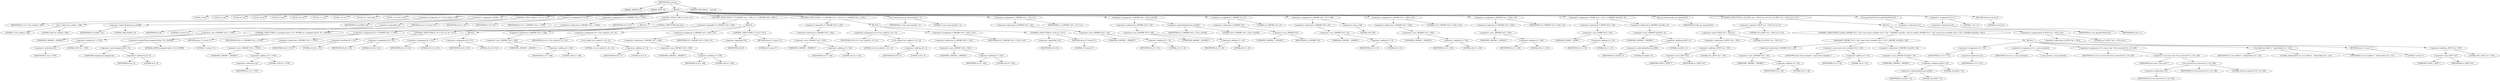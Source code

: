 digraph tftp_connect {  
"1000111" [label = "(METHOD,tftp_connect)" ]
"1000112" [label = "(PARAM,_DWORD *a1)" ]
"1000113" [label = "(PARAM,_BYTE *a2)" ]
"1000114" [label = "(BLOCK,,)" ]
"1000115" [label = "(LOCAL,v4: int)" ]
"1000116" [label = "(LOCAL,v5: int)" ]
"1000117" [label = "(LOCAL,v6: int)" ]
"1000118" [label = "(LOCAL,v8: int)" ]
"1000119" [label = "(LOCAL,v9: int)" ]
"1000120" [label = "(LOCAL,v10: int)" ]
"1000121" [label = "(LOCAL,v11: int)" ]
"1000122" [label = "(LOCAL,v12: int *)" ]
"1000123" [label = "(LOCAL,v13: const char *)" ]
"1000124" [label = "(LOCAL,v14: char [ 128 ])" ]
"1000125" [label = "(<operator>.assignment,v4 = Curl_ccalloc(1, 336))" ]
"1000126" [label = "(IDENTIFIER,v4,v4 = Curl_ccalloc(1, 336))" ]
"1000127" [label = "(Curl_ccalloc,Curl_ccalloc(1, 336))" ]
"1000128" [label = "(LITERAL,1,Curl_ccalloc(1, 336))" ]
"1000129" [label = "(LITERAL,336,Curl_ccalloc(1, 336))" ]
"1000130" [label = "(<operator>.assignment,a1[188] = v4)" ]
"1000131" [label = "(<operator>.indirectIndexAccess,a1[188])" ]
"1000132" [label = "(IDENTIFIER,a1,a1[188] = v4)" ]
"1000133" [label = "(LITERAL,188,a1[188] = v4)" ]
"1000134" [label = "(IDENTIFIER,v4,a1[188] = v4)" ]
"1000135" [label = "(CONTROL_STRUCTURE,if ( !v4 ),if ( !v4 ))" ]
"1000136" [label = "(<operator>.logicalNot,!v4)" ]
"1000137" [label = "(IDENTIFIER,v4,!v4)" ]
"1000138" [label = "(RETURN,return 27;,return 27;)" ]
"1000139" [label = "(LITERAL,27,return 27;)" ]
"1000140" [label = "(<operator>.assignment,v5 = v4)" ]
"1000141" [label = "(IDENTIFIER,v5,v5 = v4)" ]
"1000142" [label = "(IDENTIFIER,v4,v5 = v4)" ]
"1000143" [label = "(<operator>.assignment,v6 = *(_DWORD *)(*a1 + 1576))" ]
"1000144" [label = "(IDENTIFIER,v6,v6 = *(_DWORD *)(*a1 + 1576))" ]
"1000145" [label = "(<operator>.indirection,*(_DWORD *)(*a1 + 1576))" ]
"1000146" [label = "(<operator>.cast,(_DWORD *)(*a1 + 1576))" ]
"1000147" [label = "(UNKNOWN,_DWORD *,_DWORD *)" ]
"1000148" [label = "(<operator>.addition,*a1 + 1576)" ]
"1000149" [label = "(<operator>.indirection,*a1)" ]
"1000150" [label = "(IDENTIFIER,a1,*a1 + 1576)" ]
"1000151" [label = "(LITERAL,1576,*a1 + 1576)" ]
"1000152" [label = "(CONTROL_STRUCTURE,if ( v6 ),if ( v6 ))" ]
"1000153" [label = "(IDENTIFIER,v6,if ( v6 ))" ]
"1000154" [label = "(BLOCK,,)" ]
"1000155" [label = "(CONTROL_STRUCTURE,if ( (unsigned int)(v6 - 8) > 0xFFB0 ),if ( (unsigned int)(v6 - 8) > 0xFFB0 ))" ]
"1000156" [label = "(<operator>.greaterThan,(unsigned int)(v6 - 8) > 0xFFB0)" ]
"1000157" [label = "(<operator>.cast,(unsigned int)(v6 - 8))" ]
"1000158" [label = "(UNKNOWN,unsigned int,unsigned int)" ]
"1000159" [label = "(<operator>.subtraction,v6 - 8)" ]
"1000160" [label = "(IDENTIFIER,v6,v6 - 8)" ]
"1000161" [label = "(LITERAL,8,v6 - 8)" ]
"1000162" [label = "(LITERAL,0xFFB0,(unsigned int)(v6 - 8) > 0xFFB0)" ]
"1000163" [label = "(RETURN,return 71;,return 71;)" ]
"1000164" [label = "(LITERAL,71,return 71;)" ]
"1000165" [label = "(<operator>.assignment,v8 = *(_DWORD *)(*a1 + 1576))" ]
"1000166" [label = "(IDENTIFIER,v8,v8 = *(_DWORD *)(*a1 + 1576))" ]
"1000167" [label = "(<operator>.indirection,*(_DWORD *)(*a1 + 1576))" ]
"1000168" [label = "(<operator>.cast,(_DWORD *)(*a1 + 1576))" ]
"1000169" [label = "(UNKNOWN,_DWORD *,_DWORD *)" ]
"1000170" [label = "(<operator>.addition,*a1 + 1576)" ]
"1000171" [label = "(<operator>.indirection,*a1)" ]
"1000172" [label = "(IDENTIFIER,a1,*a1 + 1576)" ]
"1000173" [label = "(LITERAL,1576,*a1 + 1576)" ]
"1000174" [label = "(CONTROL_STRUCTURE,if ( v6 < 512 ),if ( v6 < 512 ))" ]
"1000175" [label = "(<operator>.lessThan,v6 < 512)" ]
"1000176" [label = "(IDENTIFIER,v6,v6 < 512)" ]
"1000177" [label = "(LITERAL,512,v6 < 512)" ]
"1000178" [label = "(<operator>.assignment,v8 = 512)" ]
"1000179" [label = "(IDENTIFIER,v8,v8 = 512)" ]
"1000180" [label = "(LITERAL,512,v8 = 512)" ]
"1000181" [label = "(CONTROL_STRUCTURE,else,else)" ]
"1000182" [label = "(BLOCK,,)" ]
"1000183" [label = "(<operator>.assignment,v6 = 512)" ]
"1000184" [label = "(IDENTIFIER,v6,v6 = 512)" ]
"1000185" [label = "(LITERAL,512,v6 = 512)" ]
"1000186" [label = "(<operator>.assignment,v8 = 512)" ]
"1000187" [label = "(IDENTIFIER,v8,v8 = 512)" ]
"1000188" [label = "(LITERAL,512,v8 = 512)" ]
"1000189" [label = "(CONTROL_STRUCTURE,if ( !*(_DWORD *)(v4 + 328) ),if ( !*(_DWORD *)(v4 + 328) ))" ]
"1000190" [label = "(<operator>.logicalNot,!*(_DWORD *)(v4 + 328))" ]
"1000191" [label = "(<operator>.indirection,*(_DWORD *)(v4 + 328))" ]
"1000192" [label = "(<operator>.cast,(_DWORD *)(v4 + 328))" ]
"1000193" [label = "(UNKNOWN,_DWORD *,_DWORD *)" ]
"1000194" [label = "(<operator>.addition,v4 + 328)" ]
"1000195" [label = "(IDENTIFIER,v4,v4 + 328)" ]
"1000196" [label = "(LITERAL,328,v4 + 328)" ]
"1000197" [label = "(BLOCK,,)" ]
"1000198" [label = "(<operator>.assignment,v9 = Curl_ccalloc(1u, v8 + 4))" ]
"1000199" [label = "(IDENTIFIER,v9,v9 = Curl_ccalloc(1u, v8 + 4))" ]
"1000200" [label = "(Curl_ccalloc,Curl_ccalloc(1u, v8 + 4))" ]
"1000201" [label = "(LITERAL,1u,Curl_ccalloc(1u, v8 + 4))" ]
"1000202" [label = "(<operator>.addition,v8 + 4)" ]
"1000203" [label = "(IDENTIFIER,v8,v8 + 4)" ]
"1000204" [label = "(LITERAL,4,v8 + 4)" ]
"1000205" [label = "(<operator>.assignment,*(_DWORD *)(v5 + 328) = v9)" ]
"1000206" [label = "(<operator>.indirection,*(_DWORD *)(v5 + 328))" ]
"1000207" [label = "(<operator>.cast,(_DWORD *)(v5 + 328))" ]
"1000208" [label = "(UNKNOWN,_DWORD *,_DWORD *)" ]
"1000209" [label = "(<operator>.addition,v5 + 328)" ]
"1000210" [label = "(IDENTIFIER,v5,v5 + 328)" ]
"1000211" [label = "(LITERAL,328,v5 + 328)" ]
"1000212" [label = "(IDENTIFIER,v9,*(_DWORD *)(v5 + 328) = v9)" ]
"1000213" [label = "(CONTROL_STRUCTURE,if ( !v9 ),if ( !v9 ))" ]
"1000214" [label = "(<operator>.logicalNot,!v9)" ]
"1000215" [label = "(IDENTIFIER,v9,!v9)" ]
"1000216" [label = "(RETURN,return 27;,return 27;)" ]
"1000217" [label = "(LITERAL,27,return 27;)" ]
"1000218" [label = "(CONTROL_STRUCTURE,if ( !*(_DWORD *)(v5 + 332) ),if ( !*(_DWORD *)(v5 + 332) ))" ]
"1000219" [label = "(<operator>.logicalNot,!*(_DWORD *)(v5 + 332))" ]
"1000220" [label = "(<operator>.indirection,*(_DWORD *)(v5 + 332))" ]
"1000221" [label = "(<operator>.cast,(_DWORD *)(v5 + 332))" ]
"1000222" [label = "(UNKNOWN,_DWORD *,_DWORD *)" ]
"1000223" [label = "(<operator>.addition,v5 + 332)" ]
"1000224" [label = "(IDENTIFIER,v5,v5 + 332)" ]
"1000225" [label = "(LITERAL,332,v5 + 332)" ]
"1000226" [label = "(BLOCK,,)" ]
"1000227" [label = "(<operator>.assignment,v10 = Curl_ccalloc(1u, v8 + 4))" ]
"1000228" [label = "(IDENTIFIER,v10,v10 = Curl_ccalloc(1u, v8 + 4))" ]
"1000229" [label = "(Curl_ccalloc,Curl_ccalloc(1u, v8 + 4))" ]
"1000230" [label = "(LITERAL,1u,Curl_ccalloc(1u, v8 + 4))" ]
"1000231" [label = "(<operator>.addition,v8 + 4)" ]
"1000232" [label = "(IDENTIFIER,v8,v8 + 4)" ]
"1000233" [label = "(LITERAL,4,v8 + 4)" ]
"1000234" [label = "(<operator>.assignment,*(_DWORD *)(v5 + 332) = v10)" ]
"1000235" [label = "(<operator>.indirection,*(_DWORD *)(v5 + 332))" ]
"1000236" [label = "(<operator>.cast,(_DWORD *)(v5 + 332))" ]
"1000237" [label = "(UNKNOWN,_DWORD *,_DWORD *)" ]
"1000238" [label = "(<operator>.addition,v5 + 332)" ]
"1000239" [label = "(IDENTIFIER,v5,v5 + 332)" ]
"1000240" [label = "(LITERAL,332,v5 + 332)" ]
"1000241" [label = "(IDENTIFIER,v10,*(_DWORD *)(v5 + 332) = v10)" ]
"1000242" [label = "(CONTROL_STRUCTURE,if ( !v10 ),if ( !v10 ))" ]
"1000243" [label = "(<operator>.logicalNot,!v10)" ]
"1000244" [label = "(IDENTIFIER,v10,!v10)" ]
"1000245" [label = "(RETURN,return 27;,return 27;)" ]
"1000246" [label = "(LITERAL,27,return 27;)" ]
"1000247" [label = "(Curl_conncontrol,Curl_conncontrol(a1, 1))" ]
"1000248" [label = "(IDENTIFIER,a1,Curl_conncontrol(a1, 1))" ]
"1000249" [label = "(LITERAL,1,Curl_conncontrol(a1, 1))" ]
"1000250" [label = "(<operator>.assignment,*(_DWORD *)(v5 + 16) = a1)" ]
"1000251" [label = "(<operator>.indirection,*(_DWORD *)(v5 + 16))" ]
"1000252" [label = "(<operator>.cast,(_DWORD *)(v5 + 16))" ]
"1000253" [label = "(UNKNOWN,_DWORD *,_DWORD *)" ]
"1000254" [label = "(<operator>.addition,v5 + 16)" ]
"1000255" [label = "(IDENTIFIER,v5,v5 + 16)" ]
"1000256" [label = "(LITERAL,16,v5 + 16)" ]
"1000257" [label = "(IDENTIFIER,a1,*(_DWORD *)(v5 + 16) = a1)" ]
"1000258" [label = "(<operator>.assignment,*(_DWORD *)(v5 + 20) = a1[105])" ]
"1000259" [label = "(<operator>.indirection,*(_DWORD *)(v5 + 20))" ]
"1000260" [label = "(<operator>.cast,(_DWORD *)(v5 + 20))" ]
"1000261" [label = "(UNKNOWN,_DWORD *,_DWORD *)" ]
"1000262" [label = "(<operator>.addition,v5 + 20)" ]
"1000263" [label = "(IDENTIFIER,v5,v5 + 20)" ]
"1000264" [label = "(LITERAL,20,v5 + 20)" ]
"1000265" [label = "(<operator>.indirectIndexAccess,a1[105])" ]
"1000266" [label = "(IDENTIFIER,a1,*(_DWORD *)(v5 + 20) = a1[105])" ]
"1000267" [label = "(LITERAL,105,*(_DWORD *)(v5 + 20) = a1[105])" ]
"1000268" [label = "(<operator>.assignment,*(_DWORD *)v5 = 0)" ]
"1000269" [label = "(<operator>.indirection,*(_DWORD *)v5)" ]
"1000270" [label = "(<operator>.cast,(_DWORD *)v5)" ]
"1000271" [label = "(UNKNOWN,_DWORD *,_DWORD *)" ]
"1000272" [label = "(IDENTIFIER,v5,(_DWORD *)v5)" ]
"1000273" [label = "(LITERAL,0,*(_DWORD *)v5 = 0)" ]
"1000274" [label = "(<operator>.assignment,*(_DWORD *)(v5 + 8) = -100)" ]
"1000275" [label = "(<operator>.indirection,*(_DWORD *)(v5 + 8))" ]
"1000276" [label = "(<operator>.cast,(_DWORD *)(v5 + 8))" ]
"1000277" [label = "(UNKNOWN,_DWORD *,_DWORD *)" ]
"1000278" [label = "(<operator>.addition,v5 + 8)" ]
"1000279" [label = "(IDENTIFIER,v5,v5 + 8)" ]
"1000280" [label = "(LITERAL,8,v5 + 8)" ]
"1000281" [label = "(<operator>.minus,-100)" ]
"1000282" [label = "(LITERAL,100,-100)" ]
"1000283" [label = "(<operator>.assignment,*(_DWORD *)(v5 + 320) = 512)" ]
"1000284" [label = "(<operator>.indirection,*(_DWORD *)(v5 + 320))" ]
"1000285" [label = "(<operator>.cast,(_DWORD *)(v5 + 320))" ]
"1000286" [label = "(UNKNOWN,_DWORD *,_DWORD *)" ]
"1000287" [label = "(<operator>.addition,v5 + 320)" ]
"1000288" [label = "(IDENTIFIER,v5,v5 + 320)" ]
"1000289" [label = "(LITERAL,320,v5 + 320)" ]
"1000290" [label = "(LITERAL,512,*(_DWORD *)(v5 + 320) = 512)" ]
"1000291" [label = "(<operator>.assignment,*(_DWORD *)(v5 + 324) = v6)" ]
"1000292" [label = "(<operator>.indirection,*(_DWORD *)(v5 + 324))" ]
"1000293" [label = "(<operator>.cast,(_DWORD *)(v5 + 324))" ]
"1000294" [label = "(UNKNOWN,_DWORD *,_DWORD *)" ]
"1000295" [label = "(<operator>.addition,v5 + 324)" ]
"1000296" [label = "(IDENTIFIER,v5,v5 + 324)" ]
"1000297" [label = "(LITERAL,324,v5 + 324)" ]
"1000298" [label = "(IDENTIFIER,v6,*(_DWORD *)(v5 + 324) = v6)" ]
"1000299" [label = "(<operator>.assignment,*(_WORD *)(v5 + 52) = *(_DWORD *)(a1[20] + 4))" ]
"1000300" [label = "(<operator>.indirection,*(_WORD *)(v5 + 52))" ]
"1000301" [label = "(<operator>.cast,(_WORD *)(v5 + 52))" ]
"1000302" [label = "(UNKNOWN,_WORD *,_WORD *)" ]
"1000303" [label = "(<operator>.addition,v5 + 52)" ]
"1000304" [label = "(IDENTIFIER,v5,v5 + 52)" ]
"1000305" [label = "(LITERAL,52,v5 + 52)" ]
"1000306" [label = "(<operator>.indirection,*(_DWORD *)(a1[20] + 4))" ]
"1000307" [label = "(<operator>.cast,(_DWORD *)(a1[20] + 4))" ]
"1000308" [label = "(UNKNOWN,_DWORD *,_DWORD *)" ]
"1000309" [label = "(<operator>.addition,a1[20] + 4)" ]
"1000310" [label = "(<operator>.indirectIndexAccess,a1[20])" ]
"1000311" [label = "(IDENTIFIER,a1,a1[20] + 4)" ]
"1000312" [label = "(LITERAL,20,a1[20] + 4)" ]
"1000313" [label = "(LITERAL,4,a1[20] + 4)" ]
"1000314" [label = "(tftp_set_timeouts,tftp_set_timeouts(v5))" ]
"1000315" [label = "(IDENTIFIER,v5,tftp_set_timeouts(v5))" ]
"1000316" [label = "(CONTROL_STRUCTURE,if ( (*((_BYTE *)a1 + 591) & 2) == 0 ),if ( (*((_BYTE *)a1 + 591) & 2) == 0 ))" ]
"1000317" [label = "(<operator>.equals,(*((_BYTE *)a1 + 591) & 2) == 0)" ]
"1000318" [label = "(<operator>.and,*((_BYTE *)a1 + 591) & 2)" ]
"1000319" [label = "(<operator>.indirection,*((_BYTE *)a1 + 591))" ]
"1000320" [label = "(<operator>.addition,(_BYTE *)a1 + 591)" ]
"1000321" [label = "(<operator>.cast,(_BYTE *)a1)" ]
"1000322" [label = "(UNKNOWN,_BYTE *,_BYTE *)" ]
"1000323" [label = "(IDENTIFIER,a1,(_BYTE *)a1)" ]
"1000324" [label = "(LITERAL,591,(_BYTE *)a1 + 591)" ]
"1000325" [label = "(LITERAL,2,*((_BYTE *)a1 + 591) & 2)" ]
"1000326" [label = "(LITERAL,0,(*((_BYTE *)a1 + 591) & 2) == 0)" ]
"1000327" [label = "(BLOCK,,)" ]
"1000328" [label = "(CONTROL_STRUCTURE,if ( bind(*(_DWORD *)(v5 + 20), (const struct sockaddr *)(v5 + 52), *(_DWORD *)(a1[20] + 16)) ),if ( bind(*(_DWORD *)(v5 + 20), (const struct sockaddr *)(v5 + 52), *(_DWORD *)(a1[20] + 16)) ))" ]
"1000329" [label = "(bind,bind(*(_DWORD *)(v5 + 20), (const struct sockaddr *)(v5 + 52), *(_DWORD *)(a1[20] + 16)))" ]
"1000330" [label = "(<operator>.indirection,*(_DWORD *)(v5 + 20))" ]
"1000331" [label = "(<operator>.cast,(_DWORD *)(v5 + 20))" ]
"1000332" [label = "(UNKNOWN,_DWORD *,_DWORD *)" ]
"1000333" [label = "(<operator>.addition,v5 + 20)" ]
"1000334" [label = "(IDENTIFIER,v5,v5 + 20)" ]
"1000335" [label = "(LITERAL,20,v5 + 20)" ]
"1000336" [label = "(<operator>.cast,(const struct sockaddr *)(v5 + 52))" ]
"1000337" [label = "(UNKNOWN,const struct sockaddr *,const struct sockaddr *)" ]
"1000338" [label = "(<operator>.addition,v5 + 52)" ]
"1000339" [label = "(IDENTIFIER,v5,v5 + 52)" ]
"1000340" [label = "(LITERAL,52,v5 + 52)" ]
"1000341" [label = "(<operator>.indirection,*(_DWORD *)(a1[20] + 16))" ]
"1000342" [label = "(<operator>.cast,(_DWORD *)(a1[20] + 16))" ]
"1000343" [label = "(UNKNOWN,_DWORD *,_DWORD *)" ]
"1000344" [label = "(<operator>.addition,a1[20] + 16)" ]
"1000345" [label = "(<operator>.indirectIndexAccess,a1[20])" ]
"1000346" [label = "(IDENTIFIER,a1,a1[20] + 16)" ]
"1000347" [label = "(LITERAL,20,a1[20] + 16)" ]
"1000348" [label = "(LITERAL,16,a1[20] + 16)" ]
"1000349" [label = "(BLOCK,,)" ]
"1000350" [label = "(<operator>.assignment,v11 = *a1)" ]
"1000351" [label = "(IDENTIFIER,v11,v11 = *a1)" ]
"1000352" [label = "(<operator>.indirection,*a1)" ]
"1000353" [label = "(IDENTIFIER,a1,v11 = *a1)" ]
"1000354" [label = "(<operator>.assignment,v12 = _errno_location())" ]
"1000355" [label = "(IDENTIFIER,v12,v12 = _errno_location())" ]
"1000356" [label = "(_errno_location,_errno_location())" ]
"1000357" [label = "(<operator>.assignment,v13 = (const char *)Curl_strerror(*v12, v14, 128))" ]
"1000358" [label = "(IDENTIFIER,v13,v13 = (const char *)Curl_strerror(*v12, v14, 128))" ]
"1000359" [label = "(<operator>.cast,(const char *)Curl_strerror(*v12, v14, 128))" ]
"1000360" [label = "(UNKNOWN,const char *,const char *)" ]
"1000361" [label = "(Curl_strerror,Curl_strerror(*v12, v14, 128))" ]
"1000362" [label = "(<operator>.indirection,*v12)" ]
"1000363" [label = "(IDENTIFIER,v12,Curl_strerror(*v12, v14, 128))" ]
"1000364" [label = "(IDENTIFIER,v14,Curl_strerror(*v12, v14, 128))" ]
"1000365" [label = "(LITERAL,128,Curl_strerror(*v12, v14, 128))" ]
"1000366" [label = "(Curl_failf,Curl_failf(v11, \"bind() failed; %s\", v13))" ]
"1000367" [label = "(IDENTIFIER,v11,Curl_failf(v11, \"bind() failed; %s\", v13))" ]
"1000368" [label = "(LITERAL,\"bind() failed; %s\",Curl_failf(v11, \"bind() failed; %s\", v13))" ]
"1000369" [label = "(IDENTIFIER,v13,Curl_failf(v11, \"bind() failed; %s\", v13))" ]
"1000370" [label = "(RETURN,return 7;,return 7;)" ]
"1000371" [label = "(LITERAL,7,return 7;)" ]
"1000372" [label = "(<operators>.assignmentOr,*((_BYTE *)a1 + 591) |= 2u)" ]
"1000373" [label = "(<operator>.indirection,*((_BYTE *)a1 + 591))" ]
"1000374" [label = "(<operator>.addition,(_BYTE *)a1 + 591)" ]
"1000375" [label = "(<operator>.cast,(_BYTE *)a1)" ]
"1000376" [label = "(UNKNOWN,_BYTE *,_BYTE *)" ]
"1000377" [label = "(IDENTIFIER,a1,(_BYTE *)a1)" ]
"1000378" [label = "(LITERAL,591,(_BYTE *)a1 + 591)" ]
"1000379" [label = "(LITERAL,2u,*((_BYTE *)a1 + 591) |= 2u)" ]
"1000380" [label = "(Curl_pgrsStartNow,Curl_pgrsStartNow(*a1))" ]
"1000381" [label = "(<operator>.indirection,*a1)" ]
"1000382" [label = "(IDENTIFIER,a1,Curl_pgrsStartNow(*a1))" ]
"1000383" [label = "(<operator>.assignment,*a2 = 1)" ]
"1000384" [label = "(<operator>.indirection,*a2)" ]
"1000385" [label = "(IDENTIFIER,a2,*a2 = 1)" ]
"1000386" [label = "(LITERAL,1,*a2 = 1)" ]
"1000387" [label = "(RETURN,return 0;,return 0;)" ]
"1000388" [label = "(LITERAL,0,return 0;)" ]
"1000389" [label = "(METHOD_RETURN,int __fastcall)" ]
  "1000111" -> "1000112" 
  "1000111" -> "1000113" 
  "1000111" -> "1000114" 
  "1000111" -> "1000389" 
  "1000114" -> "1000115" 
  "1000114" -> "1000116" 
  "1000114" -> "1000117" 
  "1000114" -> "1000118" 
  "1000114" -> "1000119" 
  "1000114" -> "1000120" 
  "1000114" -> "1000121" 
  "1000114" -> "1000122" 
  "1000114" -> "1000123" 
  "1000114" -> "1000124" 
  "1000114" -> "1000125" 
  "1000114" -> "1000130" 
  "1000114" -> "1000135" 
  "1000114" -> "1000140" 
  "1000114" -> "1000143" 
  "1000114" -> "1000152" 
  "1000114" -> "1000189" 
  "1000114" -> "1000218" 
  "1000114" -> "1000247" 
  "1000114" -> "1000250" 
  "1000114" -> "1000258" 
  "1000114" -> "1000268" 
  "1000114" -> "1000274" 
  "1000114" -> "1000283" 
  "1000114" -> "1000291" 
  "1000114" -> "1000299" 
  "1000114" -> "1000314" 
  "1000114" -> "1000316" 
  "1000114" -> "1000380" 
  "1000114" -> "1000383" 
  "1000114" -> "1000387" 
  "1000125" -> "1000126" 
  "1000125" -> "1000127" 
  "1000127" -> "1000128" 
  "1000127" -> "1000129" 
  "1000130" -> "1000131" 
  "1000130" -> "1000134" 
  "1000131" -> "1000132" 
  "1000131" -> "1000133" 
  "1000135" -> "1000136" 
  "1000135" -> "1000138" 
  "1000136" -> "1000137" 
  "1000138" -> "1000139" 
  "1000140" -> "1000141" 
  "1000140" -> "1000142" 
  "1000143" -> "1000144" 
  "1000143" -> "1000145" 
  "1000145" -> "1000146" 
  "1000146" -> "1000147" 
  "1000146" -> "1000148" 
  "1000148" -> "1000149" 
  "1000148" -> "1000151" 
  "1000149" -> "1000150" 
  "1000152" -> "1000153" 
  "1000152" -> "1000154" 
  "1000152" -> "1000181" 
  "1000154" -> "1000155" 
  "1000154" -> "1000165" 
  "1000154" -> "1000174" 
  "1000155" -> "1000156" 
  "1000155" -> "1000163" 
  "1000156" -> "1000157" 
  "1000156" -> "1000162" 
  "1000157" -> "1000158" 
  "1000157" -> "1000159" 
  "1000159" -> "1000160" 
  "1000159" -> "1000161" 
  "1000163" -> "1000164" 
  "1000165" -> "1000166" 
  "1000165" -> "1000167" 
  "1000167" -> "1000168" 
  "1000168" -> "1000169" 
  "1000168" -> "1000170" 
  "1000170" -> "1000171" 
  "1000170" -> "1000173" 
  "1000171" -> "1000172" 
  "1000174" -> "1000175" 
  "1000174" -> "1000178" 
  "1000175" -> "1000176" 
  "1000175" -> "1000177" 
  "1000178" -> "1000179" 
  "1000178" -> "1000180" 
  "1000181" -> "1000182" 
  "1000182" -> "1000183" 
  "1000182" -> "1000186" 
  "1000183" -> "1000184" 
  "1000183" -> "1000185" 
  "1000186" -> "1000187" 
  "1000186" -> "1000188" 
  "1000189" -> "1000190" 
  "1000189" -> "1000197" 
  "1000190" -> "1000191" 
  "1000191" -> "1000192" 
  "1000192" -> "1000193" 
  "1000192" -> "1000194" 
  "1000194" -> "1000195" 
  "1000194" -> "1000196" 
  "1000197" -> "1000198" 
  "1000197" -> "1000205" 
  "1000197" -> "1000213" 
  "1000198" -> "1000199" 
  "1000198" -> "1000200" 
  "1000200" -> "1000201" 
  "1000200" -> "1000202" 
  "1000202" -> "1000203" 
  "1000202" -> "1000204" 
  "1000205" -> "1000206" 
  "1000205" -> "1000212" 
  "1000206" -> "1000207" 
  "1000207" -> "1000208" 
  "1000207" -> "1000209" 
  "1000209" -> "1000210" 
  "1000209" -> "1000211" 
  "1000213" -> "1000214" 
  "1000213" -> "1000216" 
  "1000214" -> "1000215" 
  "1000216" -> "1000217" 
  "1000218" -> "1000219" 
  "1000218" -> "1000226" 
  "1000219" -> "1000220" 
  "1000220" -> "1000221" 
  "1000221" -> "1000222" 
  "1000221" -> "1000223" 
  "1000223" -> "1000224" 
  "1000223" -> "1000225" 
  "1000226" -> "1000227" 
  "1000226" -> "1000234" 
  "1000226" -> "1000242" 
  "1000227" -> "1000228" 
  "1000227" -> "1000229" 
  "1000229" -> "1000230" 
  "1000229" -> "1000231" 
  "1000231" -> "1000232" 
  "1000231" -> "1000233" 
  "1000234" -> "1000235" 
  "1000234" -> "1000241" 
  "1000235" -> "1000236" 
  "1000236" -> "1000237" 
  "1000236" -> "1000238" 
  "1000238" -> "1000239" 
  "1000238" -> "1000240" 
  "1000242" -> "1000243" 
  "1000242" -> "1000245" 
  "1000243" -> "1000244" 
  "1000245" -> "1000246" 
  "1000247" -> "1000248" 
  "1000247" -> "1000249" 
  "1000250" -> "1000251" 
  "1000250" -> "1000257" 
  "1000251" -> "1000252" 
  "1000252" -> "1000253" 
  "1000252" -> "1000254" 
  "1000254" -> "1000255" 
  "1000254" -> "1000256" 
  "1000258" -> "1000259" 
  "1000258" -> "1000265" 
  "1000259" -> "1000260" 
  "1000260" -> "1000261" 
  "1000260" -> "1000262" 
  "1000262" -> "1000263" 
  "1000262" -> "1000264" 
  "1000265" -> "1000266" 
  "1000265" -> "1000267" 
  "1000268" -> "1000269" 
  "1000268" -> "1000273" 
  "1000269" -> "1000270" 
  "1000270" -> "1000271" 
  "1000270" -> "1000272" 
  "1000274" -> "1000275" 
  "1000274" -> "1000281" 
  "1000275" -> "1000276" 
  "1000276" -> "1000277" 
  "1000276" -> "1000278" 
  "1000278" -> "1000279" 
  "1000278" -> "1000280" 
  "1000281" -> "1000282" 
  "1000283" -> "1000284" 
  "1000283" -> "1000290" 
  "1000284" -> "1000285" 
  "1000285" -> "1000286" 
  "1000285" -> "1000287" 
  "1000287" -> "1000288" 
  "1000287" -> "1000289" 
  "1000291" -> "1000292" 
  "1000291" -> "1000298" 
  "1000292" -> "1000293" 
  "1000293" -> "1000294" 
  "1000293" -> "1000295" 
  "1000295" -> "1000296" 
  "1000295" -> "1000297" 
  "1000299" -> "1000300" 
  "1000299" -> "1000306" 
  "1000300" -> "1000301" 
  "1000301" -> "1000302" 
  "1000301" -> "1000303" 
  "1000303" -> "1000304" 
  "1000303" -> "1000305" 
  "1000306" -> "1000307" 
  "1000307" -> "1000308" 
  "1000307" -> "1000309" 
  "1000309" -> "1000310" 
  "1000309" -> "1000313" 
  "1000310" -> "1000311" 
  "1000310" -> "1000312" 
  "1000314" -> "1000315" 
  "1000316" -> "1000317" 
  "1000316" -> "1000327" 
  "1000317" -> "1000318" 
  "1000317" -> "1000326" 
  "1000318" -> "1000319" 
  "1000318" -> "1000325" 
  "1000319" -> "1000320" 
  "1000320" -> "1000321" 
  "1000320" -> "1000324" 
  "1000321" -> "1000322" 
  "1000321" -> "1000323" 
  "1000327" -> "1000328" 
  "1000327" -> "1000372" 
  "1000328" -> "1000329" 
  "1000328" -> "1000349" 
  "1000329" -> "1000330" 
  "1000329" -> "1000336" 
  "1000329" -> "1000341" 
  "1000330" -> "1000331" 
  "1000331" -> "1000332" 
  "1000331" -> "1000333" 
  "1000333" -> "1000334" 
  "1000333" -> "1000335" 
  "1000336" -> "1000337" 
  "1000336" -> "1000338" 
  "1000338" -> "1000339" 
  "1000338" -> "1000340" 
  "1000341" -> "1000342" 
  "1000342" -> "1000343" 
  "1000342" -> "1000344" 
  "1000344" -> "1000345" 
  "1000344" -> "1000348" 
  "1000345" -> "1000346" 
  "1000345" -> "1000347" 
  "1000349" -> "1000350" 
  "1000349" -> "1000354" 
  "1000349" -> "1000357" 
  "1000349" -> "1000366" 
  "1000349" -> "1000370" 
  "1000350" -> "1000351" 
  "1000350" -> "1000352" 
  "1000352" -> "1000353" 
  "1000354" -> "1000355" 
  "1000354" -> "1000356" 
  "1000357" -> "1000358" 
  "1000357" -> "1000359" 
  "1000359" -> "1000360" 
  "1000359" -> "1000361" 
  "1000361" -> "1000362" 
  "1000361" -> "1000364" 
  "1000361" -> "1000365" 
  "1000362" -> "1000363" 
  "1000366" -> "1000367" 
  "1000366" -> "1000368" 
  "1000366" -> "1000369" 
  "1000370" -> "1000371" 
  "1000372" -> "1000373" 
  "1000372" -> "1000379" 
  "1000373" -> "1000374" 
  "1000374" -> "1000375" 
  "1000374" -> "1000378" 
  "1000375" -> "1000376" 
  "1000375" -> "1000377" 
  "1000380" -> "1000381" 
  "1000381" -> "1000382" 
  "1000383" -> "1000384" 
  "1000383" -> "1000386" 
  "1000384" -> "1000385" 
  "1000387" -> "1000388" 
}
